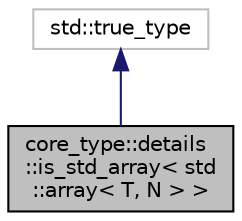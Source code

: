 digraph "core_type::details::is_std_array&lt; std::array&lt; T, N &gt; &gt;"
{
 // LATEX_PDF_SIZE
  edge [fontname="Helvetica",fontsize="10",labelfontname="Helvetica",labelfontsize="10"];
  node [fontname="Helvetica",fontsize="10",shape=record];
  Node1 [label="core_type::details\l::is_std_array\< std\l::array\< T, N \> \>",height=0.2,width=0.4,color="black", fillcolor="grey75", style="filled", fontcolor="black",tooltip="Type trait to check if passed element is std::array or not."];
  Node2 -> Node1 [dir="back",color="midnightblue",fontsize="10",style="solid",fontname="Helvetica"];
  Node2 [label="std::true_type",height=0.2,width=0.4,color="grey75", fillcolor="white", style="filled",tooltip=" "];
}
